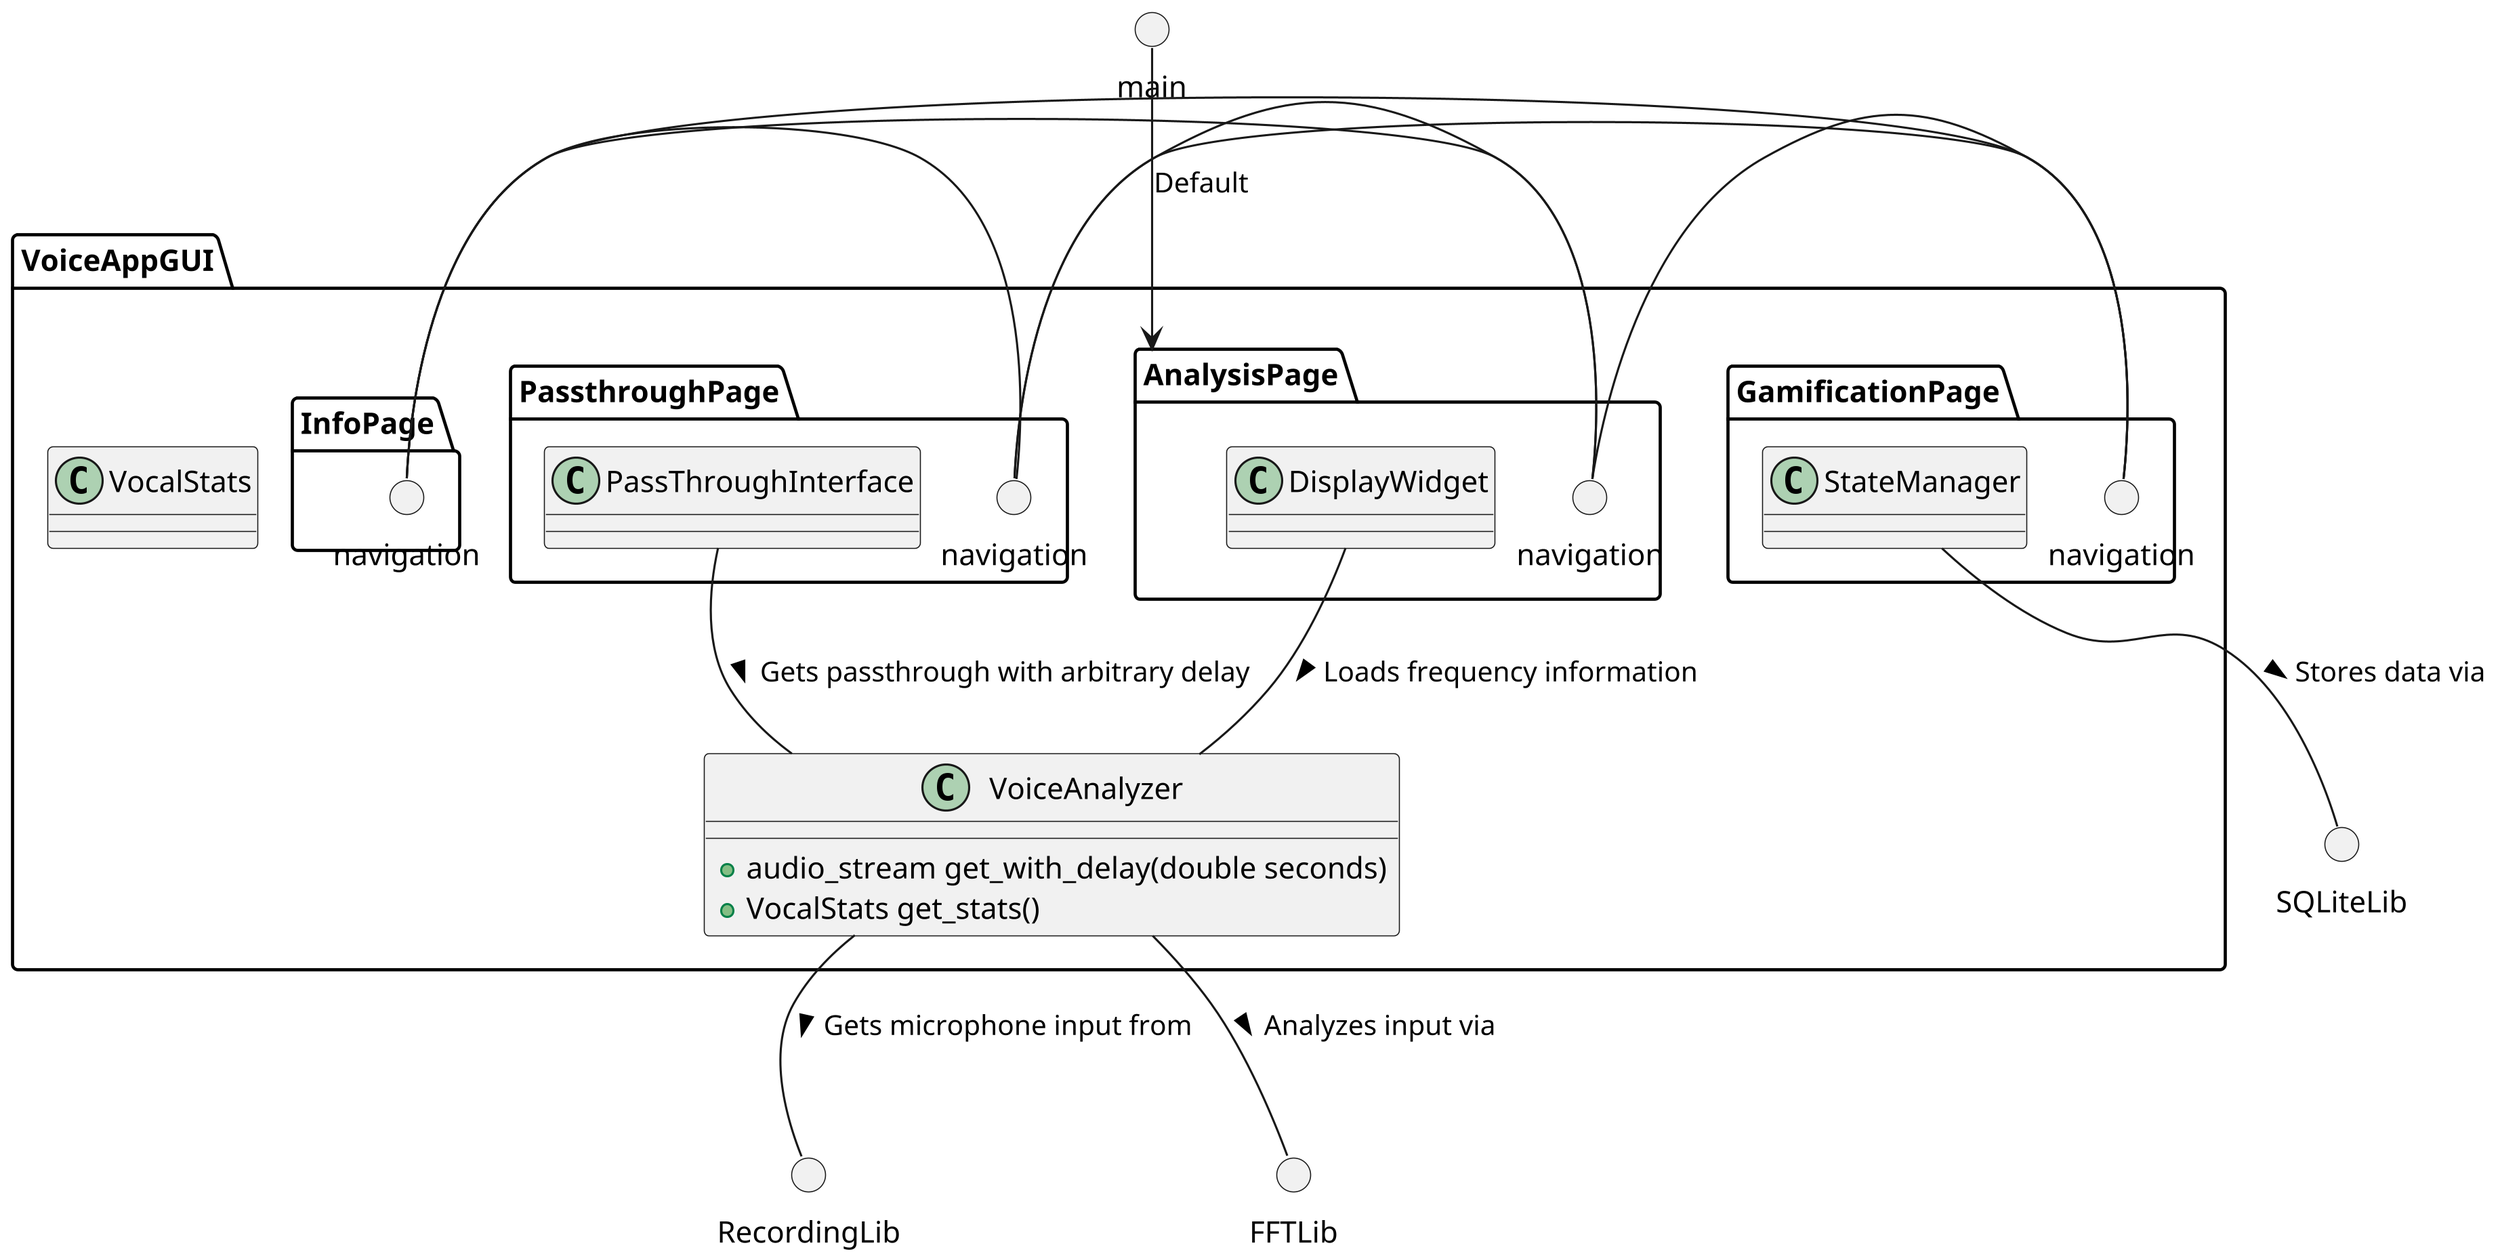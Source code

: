 @startuml organization
skinparam dpi 300

() RecordingLib
() FFTLib
() SQLiteLib

package VoiceAppGUI {
    class VocalStats {}

    class VoiceAnalyzer {
        + audio_stream get_with_delay(double seconds)
        + VocalStats get_stats()
    }

    package AnalysisPage {
        class DisplayWidget {}
        () "navigation" as nav1
    }

    package PassthroughPage {
        class PassThroughInterface {}
        () "navigation" as nav2
    }

    package GamificationPage {
        class StateManager {}
        () "navigation" as nav3
    }

    package InfoPage {
        () "navigation" as nav4
    }

    nav1 - nav2
    nav1 - nav3
    nav1 - nav4
    nav2 - nav3
    nav2 - nav4
    nav3 - nav4

    DisplayWidget -- VoiceAnalyzer : Loads frequency information >
    PassThroughInterface -- VoiceAnalyzer : Gets passthrough with arbitrary delay >
}

VoiceAnalyzer -- RecordingLib : Gets microphone input from >
VoiceAnalyzer -- FFTLib : Analyzes input via >
StateManager -- SQLiteLib : Stores data via >

() main
main --> AnalysisPage : Default

@enduml
